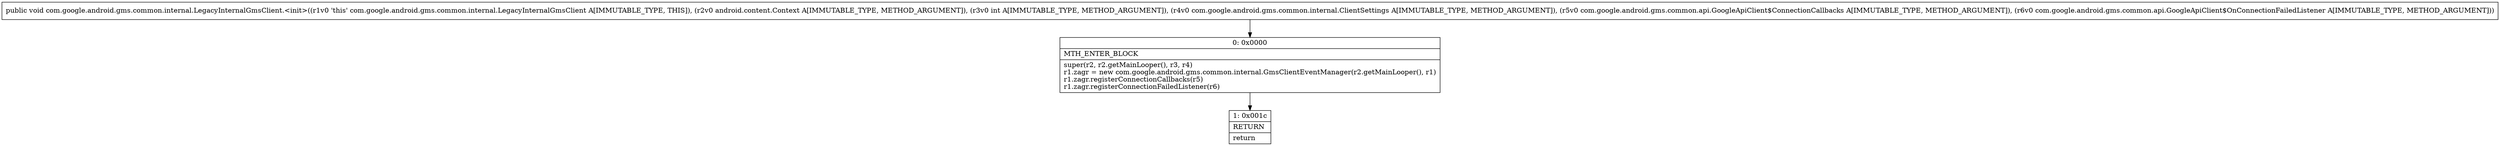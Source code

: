 digraph "CFG forcom.google.android.gms.common.internal.LegacyInternalGmsClient.\<init\>(Landroid\/content\/Context;ILcom\/google\/android\/gms\/common\/internal\/ClientSettings;Lcom\/google\/android\/gms\/common\/api\/GoogleApiClient$ConnectionCallbacks;Lcom\/google\/android\/gms\/common\/api\/GoogleApiClient$OnConnectionFailedListener;)V" {
Node_0 [shape=record,label="{0\:\ 0x0000|MTH_ENTER_BLOCK\l|super(r2, r2.getMainLooper(), r3, r4)\lr1.zagr = new com.google.android.gms.common.internal.GmsClientEventManager(r2.getMainLooper(), r1)\lr1.zagr.registerConnectionCallbacks(r5)\lr1.zagr.registerConnectionFailedListener(r6)\l}"];
Node_1 [shape=record,label="{1\:\ 0x001c|RETURN\l|return\l}"];
MethodNode[shape=record,label="{public void com.google.android.gms.common.internal.LegacyInternalGmsClient.\<init\>((r1v0 'this' com.google.android.gms.common.internal.LegacyInternalGmsClient A[IMMUTABLE_TYPE, THIS]), (r2v0 android.content.Context A[IMMUTABLE_TYPE, METHOD_ARGUMENT]), (r3v0 int A[IMMUTABLE_TYPE, METHOD_ARGUMENT]), (r4v0 com.google.android.gms.common.internal.ClientSettings A[IMMUTABLE_TYPE, METHOD_ARGUMENT]), (r5v0 com.google.android.gms.common.api.GoogleApiClient$ConnectionCallbacks A[IMMUTABLE_TYPE, METHOD_ARGUMENT]), (r6v0 com.google.android.gms.common.api.GoogleApiClient$OnConnectionFailedListener A[IMMUTABLE_TYPE, METHOD_ARGUMENT])) }"];
MethodNode -> Node_0;
Node_0 -> Node_1;
}

